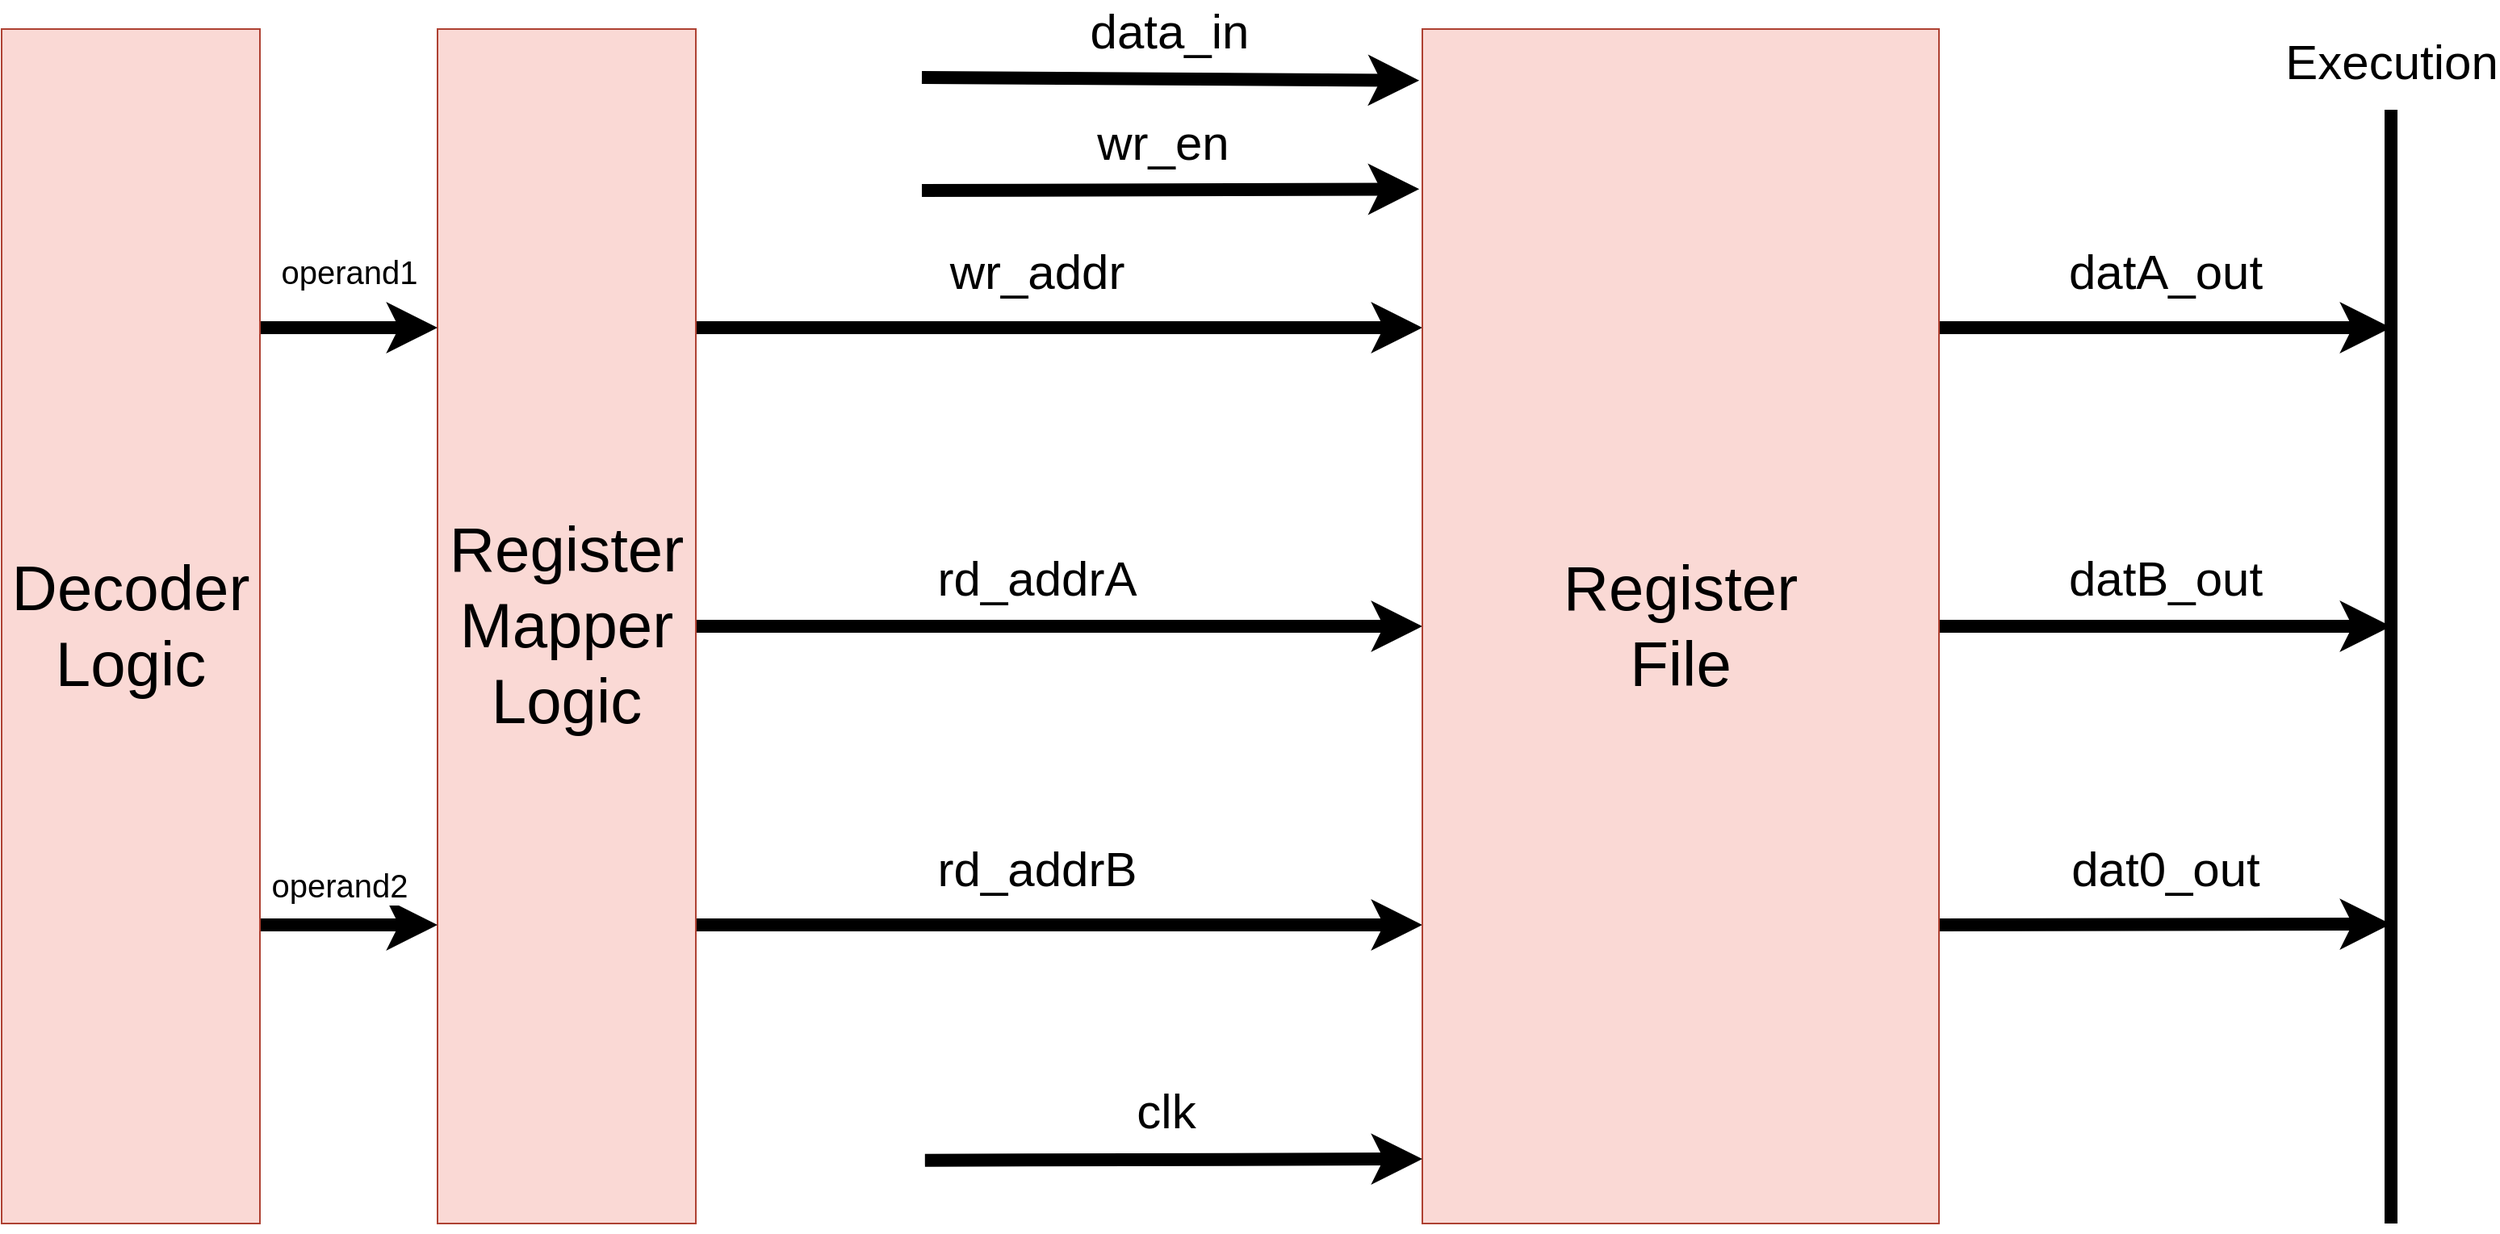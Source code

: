 <mxfile>
    <diagram id="lcnSulaWTv5MRBkQkPo8" name="Page-1">
        <mxGraphModel dx="2996" dy="2268" grid="1" gridSize="10" guides="1" tooltips="1" connect="1" arrows="1" fold="1" page="1" pageScale="1" pageWidth="1600" pageHeight="900" background="#ffffff" math="0" shadow="0">
            <root>
                <mxCell id="0"/>
                <mxCell id="1" parent="0"/>
                <mxCell id="9" style="edgeStyle=none;html=1;exitX=1;exitY=0.5;exitDx=0;exitDy=0;entryX=0;entryY=0.5;entryDx=0;entryDy=0;labelBackgroundColor=#FFFFFF;strokeColor=#000000;strokeWidth=8;fontSize=20;fontColor=#000000;" edge="1" parent="1" source="2" target="6">
                    <mxGeometry relative="1" as="geometry"/>
                </mxCell>
                <mxCell id="11" value="&lt;span style=&quot;background-color: rgb(255, 255, 255);&quot;&gt;&lt;font style=&quot;font-size: 30px;&quot;&gt;rd_addrA&lt;/font&gt;&lt;/span&gt;" style="edgeLabel;html=1;align=center;verticalAlign=middle;resizable=0;points=[];fontSize=20;fontColor=#000000;" vertex="1" connectable="0" parent="9">
                    <mxGeometry x="-0.27" y="4" relative="1" as="geometry">
                        <mxPoint x="46" y="-26" as="offset"/>
                    </mxGeometry>
                </mxCell>
                <mxCell id="10" style="edgeStyle=none;html=1;exitX=1;exitY=0.75;exitDx=0;exitDy=0;entryX=0;entryY=0.75;entryDx=0;entryDy=0;labelBackgroundColor=#FFFFFF;strokeColor=#000000;strokeWidth=8;fontSize=20;fontColor=#000000;" edge="1" parent="1" source="2" target="6">
                    <mxGeometry relative="1" as="geometry"/>
                </mxCell>
                <mxCell id="12" value="&lt;span style=&quot;background-color: rgb(255, 255, 255);&quot;&gt;&lt;font style=&quot;font-size: 30px;&quot;&gt;rd_addrB&lt;/font&gt;&lt;/span&gt;" style="edgeLabel;html=1;align=center;verticalAlign=middle;resizable=0;points=[];fontSize=20;fontColor=#000000;" vertex="1" connectable="0" parent="10">
                    <mxGeometry x="-0.164" y="9" relative="1" as="geometry">
                        <mxPoint x="23" y="-26" as="offset"/>
                    </mxGeometry>
                </mxCell>
                <mxCell id="13" value="wr_addr" style="edgeStyle=none;html=1;exitX=1;exitY=0.25;exitDx=0;exitDy=0;entryX=0;entryY=0.25;entryDx=0;entryDy=0;labelBackgroundColor=#FFFFFF;strokeColor=#000000;strokeWidth=8;fontSize=30;fontColor=#000000;" edge="1" parent="1" source="2" target="6">
                    <mxGeometry x="-0.067" y="35" relative="1" as="geometry">
                        <mxPoint x="1" as="offset"/>
                    </mxGeometry>
                </mxCell>
                <mxCell id="14" value="data_in" style="edgeStyle=none;html=1;labelBackgroundColor=#FFFFFF;strokeColor=#000000;strokeWidth=8;fontSize=30;fontColor=#000000;entryX=-0.006;entryY=0.043;entryDx=0;entryDy=0;entryPerimeter=0;" edge="1" parent="1" target="6">
                    <mxGeometry y="30" relative="1" as="geometry">
                        <mxPoint x="610" y="110" as="sourcePoint"/>
                        <mxPoint x="920" y="110" as="targetPoint"/>
                        <mxPoint x="-1" as="offset"/>
                    </mxGeometry>
                </mxCell>
                <mxCell id="15" value="wr_en" style="edgeStyle=none;html=1;entryX=-0.006;entryY=0.134;entryDx=0;entryDy=0;entryPerimeter=0;labelBackgroundColor=#FFFFFF;strokeColor=#000000;strokeWidth=8;fontSize=30;fontColor=#000000;" edge="1" parent="1" target="6">
                    <mxGeometry x="-0.026" y="30" relative="1" as="geometry">
                        <mxPoint x="610" y="180" as="sourcePoint"/>
                        <mxPoint x="-1" as="offset"/>
                    </mxGeometry>
                </mxCell>
                <mxCell id="2" value="&lt;font color=&quot;#000000&quot; style=&quot;font-size: 39px;&quot;&gt;Register&lt;br&gt;Mapper&lt;br&gt;Logic&lt;br&gt;&lt;/font&gt;" style="whiteSpace=wrap;html=1;fillColor=#fad9d5;strokeColor=#ae4132;" parent="1" vertex="1">
                    <mxGeometry x="310" y="80" width="160" height="740" as="geometry"/>
                </mxCell>
                <mxCell id="4" value="&lt;font style=&quot;font-size: 20px; background-color: rgb(255, 255, 255);&quot; color=&quot;#000000&quot;&gt;operand1&lt;/font&gt;" style="edgeStyle=none;html=1;exitX=1;exitY=0.25;exitDx=0;exitDy=0;entryX=0;entryY=0.25;entryDx=0;entryDy=0;strokeWidth=8;strokeColor=#000000;" edge="1" parent="1" source="3" target="2">
                    <mxGeometry x="-0.008" y="35" relative="1" as="geometry">
                        <mxPoint as="offset"/>
                    </mxGeometry>
                </mxCell>
                <mxCell id="5" value="operand2" style="edgeStyle=none;html=1;exitX=1;exitY=0.75;exitDx=0;exitDy=0;entryX=0;entryY=0.75;entryDx=0;entryDy=0;labelBackgroundColor=#FFFFFF;strokeColor=#000000;strokeWidth=8;fontSize=20;fontColor=#000000;" edge="1" parent="1" source="3" target="2">
                    <mxGeometry x="-0.089" y="25" relative="1" as="geometry">
                        <mxPoint x="-1" as="offset"/>
                    </mxGeometry>
                </mxCell>
                <mxCell id="3" value="&lt;font color=&quot;#000000&quot; style=&quot;font-size: 39px;&quot;&gt;Decoder&lt;br&gt;Logic&lt;br&gt;&lt;/font&gt;" style="whiteSpace=wrap;html=1;fillColor=#fad9d5;strokeColor=#ae4132;" vertex="1" parent="1">
                    <mxGeometry x="40" y="80" width="160" height="740" as="geometry"/>
                </mxCell>
                <mxCell id="17" value="datA_out" style="edgeStyle=none;html=1;exitX=1;exitY=0.25;exitDx=0;exitDy=0;labelBackgroundColor=#FFFFFF;strokeColor=#000000;strokeWidth=8;fontSize=30;fontColor=#000000;" edge="1" parent="1" source="6">
                    <mxGeometry y="35" relative="1" as="geometry">
                        <mxPoint x="1520" y="265" as="targetPoint"/>
                        <mxPoint as="offset"/>
                    </mxGeometry>
                </mxCell>
                <mxCell id="18" value="datB_out" style="edgeStyle=none;html=1;exitX=1;exitY=0.5;exitDx=0;exitDy=0;labelBackgroundColor=#FFFFFF;strokeColor=#000000;strokeWidth=8;fontSize=30;fontColor=#000000;" edge="1" parent="1" source="6">
                    <mxGeometry y="30" relative="1" as="geometry">
                        <mxPoint x="1520" y="450" as="targetPoint"/>
                        <mxPoint as="offset"/>
                    </mxGeometry>
                </mxCell>
                <mxCell id="19" value="dat0_out" style="edgeStyle=none;html=1;exitX=1;exitY=0.75;exitDx=0;exitDy=0;labelBackgroundColor=#FFFFFF;strokeColor=#000000;strokeWidth=8;fontSize=30;fontColor=#000000;" edge="1" parent="1" source="6">
                    <mxGeometry x="0.001" y="35" relative="1" as="geometry">
                        <mxPoint x="1520" y="634.455" as="targetPoint"/>
                        <mxPoint as="offset"/>
                    </mxGeometry>
                </mxCell>
                <mxCell id="6" value="&lt;font color=&quot;#000000&quot; style=&quot;font-size: 39px;&quot;&gt;Register&lt;br&gt;File&lt;br&gt;&lt;/font&gt;" style="whiteSpace=wrap;html=1;fillColor=#fad9d5;strokeColor=#ae4132;" vertex="1" parent="1">
                    <mxGeometry x="920" y="80" width="320" height="740" as="geometry"/>
                </mxCell>
                <mxCell id="7" value="" style="edgeStyle=none;orthogonalLoop=1;jettySize=auto;html=1;labelBackgroundColor=none;strokeColor=#000000;strokeWidth=8;fontSize=30;fontColor=#000000;endArrow=none;endFill=0;" edge="1" parent="1">
                    <mxGeometry width="80" relative="1" as="geometry">
                        <mxPoint x="1520" y="130" as="sourcePoint"/>
                        <mxPoint x="1520" y="820" as="targetPoint"/>
                        <Array as="points"/>
                    </mxGeometry>
                </mxCell>
                <mxCell id="8" value="&lt;span style=&quot;background-color: rgb(255, 255, 255);&quot;&gt;Execution&lt;/span&gt;" style="edgeLabel;html=1;align=center;verticalAlign=middle;resizable=0;points=[];fontSize=30;fontColor=#000000;" vertex="1" connectable="0" parent="7">
                    <mxGeometry x="0.326" y="-4" relative="1" as="geometry">
                        <mxPoint x="4" y="-488" as="offset"/>
                    </mxGeometry>
                </mxCell>
                <mxCell id="16" value="clk" style="edgeStyle=none;html=1;entryX=-0.006;entryY=0.134;entryDx=0;entryDy=0;entryPerimeter=0;labelBackgroundColor=#FFFFFF;strokeColor=#000000;strokeWidth=8;fontSize=30;fontColor=#000000;" edge="1" parent="1">
                    <mxGeometry x="-0.026" y="30" relative="1" as="geometry">
                        <mxPoint x="611.92" y="780.84" as="sourcePoint"/>
                        <mxPoint x="920.0" y="780.0" as="targetPoint"/>
                        <mxPoint x="-1" as="offset"/>
                    </mxGeometry>
                </mxCell>
            </root>
        </mxGraphModel>
    </diagram>
</mxfile>